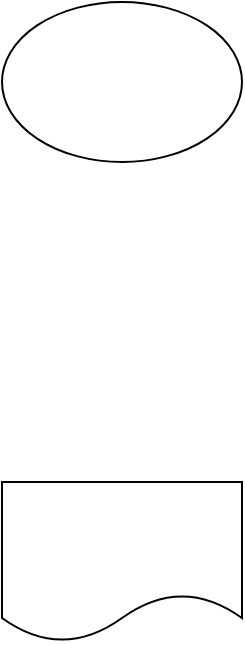 <mxfile version="21.6.1" type="github">
  <diagram name="第 1 页" id="GiPQ2TM_TO6a0bydh82R">
    <mxGraphModel dx="1434" dy="774" grid="1" gridSize="10" guides="1" tooltips="1" connect="1" arrows="1" fold="1" page="1" pageScale="1" pageWidth="827" pageHeight="1169" math="0" shadow="0">
      <root>
        <mxCell id="0" />
        <mxCell id="1" parent="0" />
        <mxCell id="6vzYpsyZqRVDd-_nUcQf-1" value="" style="ellipse;whiteSpace=wrap;html=1;" vertex="1" parent="1">
          <mxGeometry x="120" y="210" width="120" height="80" as="geometry" />
        </mxCell>
        <mxCell id="6vzYpsyZqRVDd-_nUcQf-2" value="" style="shape=document;whiteSpace=wrap;html=1;boundedLbl=1;" vertex="1" parent="1">
          <mxGeometry x="120" y="450" width="120" height="80" as="geometry" />
        </mxCell>
      </root>
    </mxGraphModel>
  </diagram>
</mxfile>
